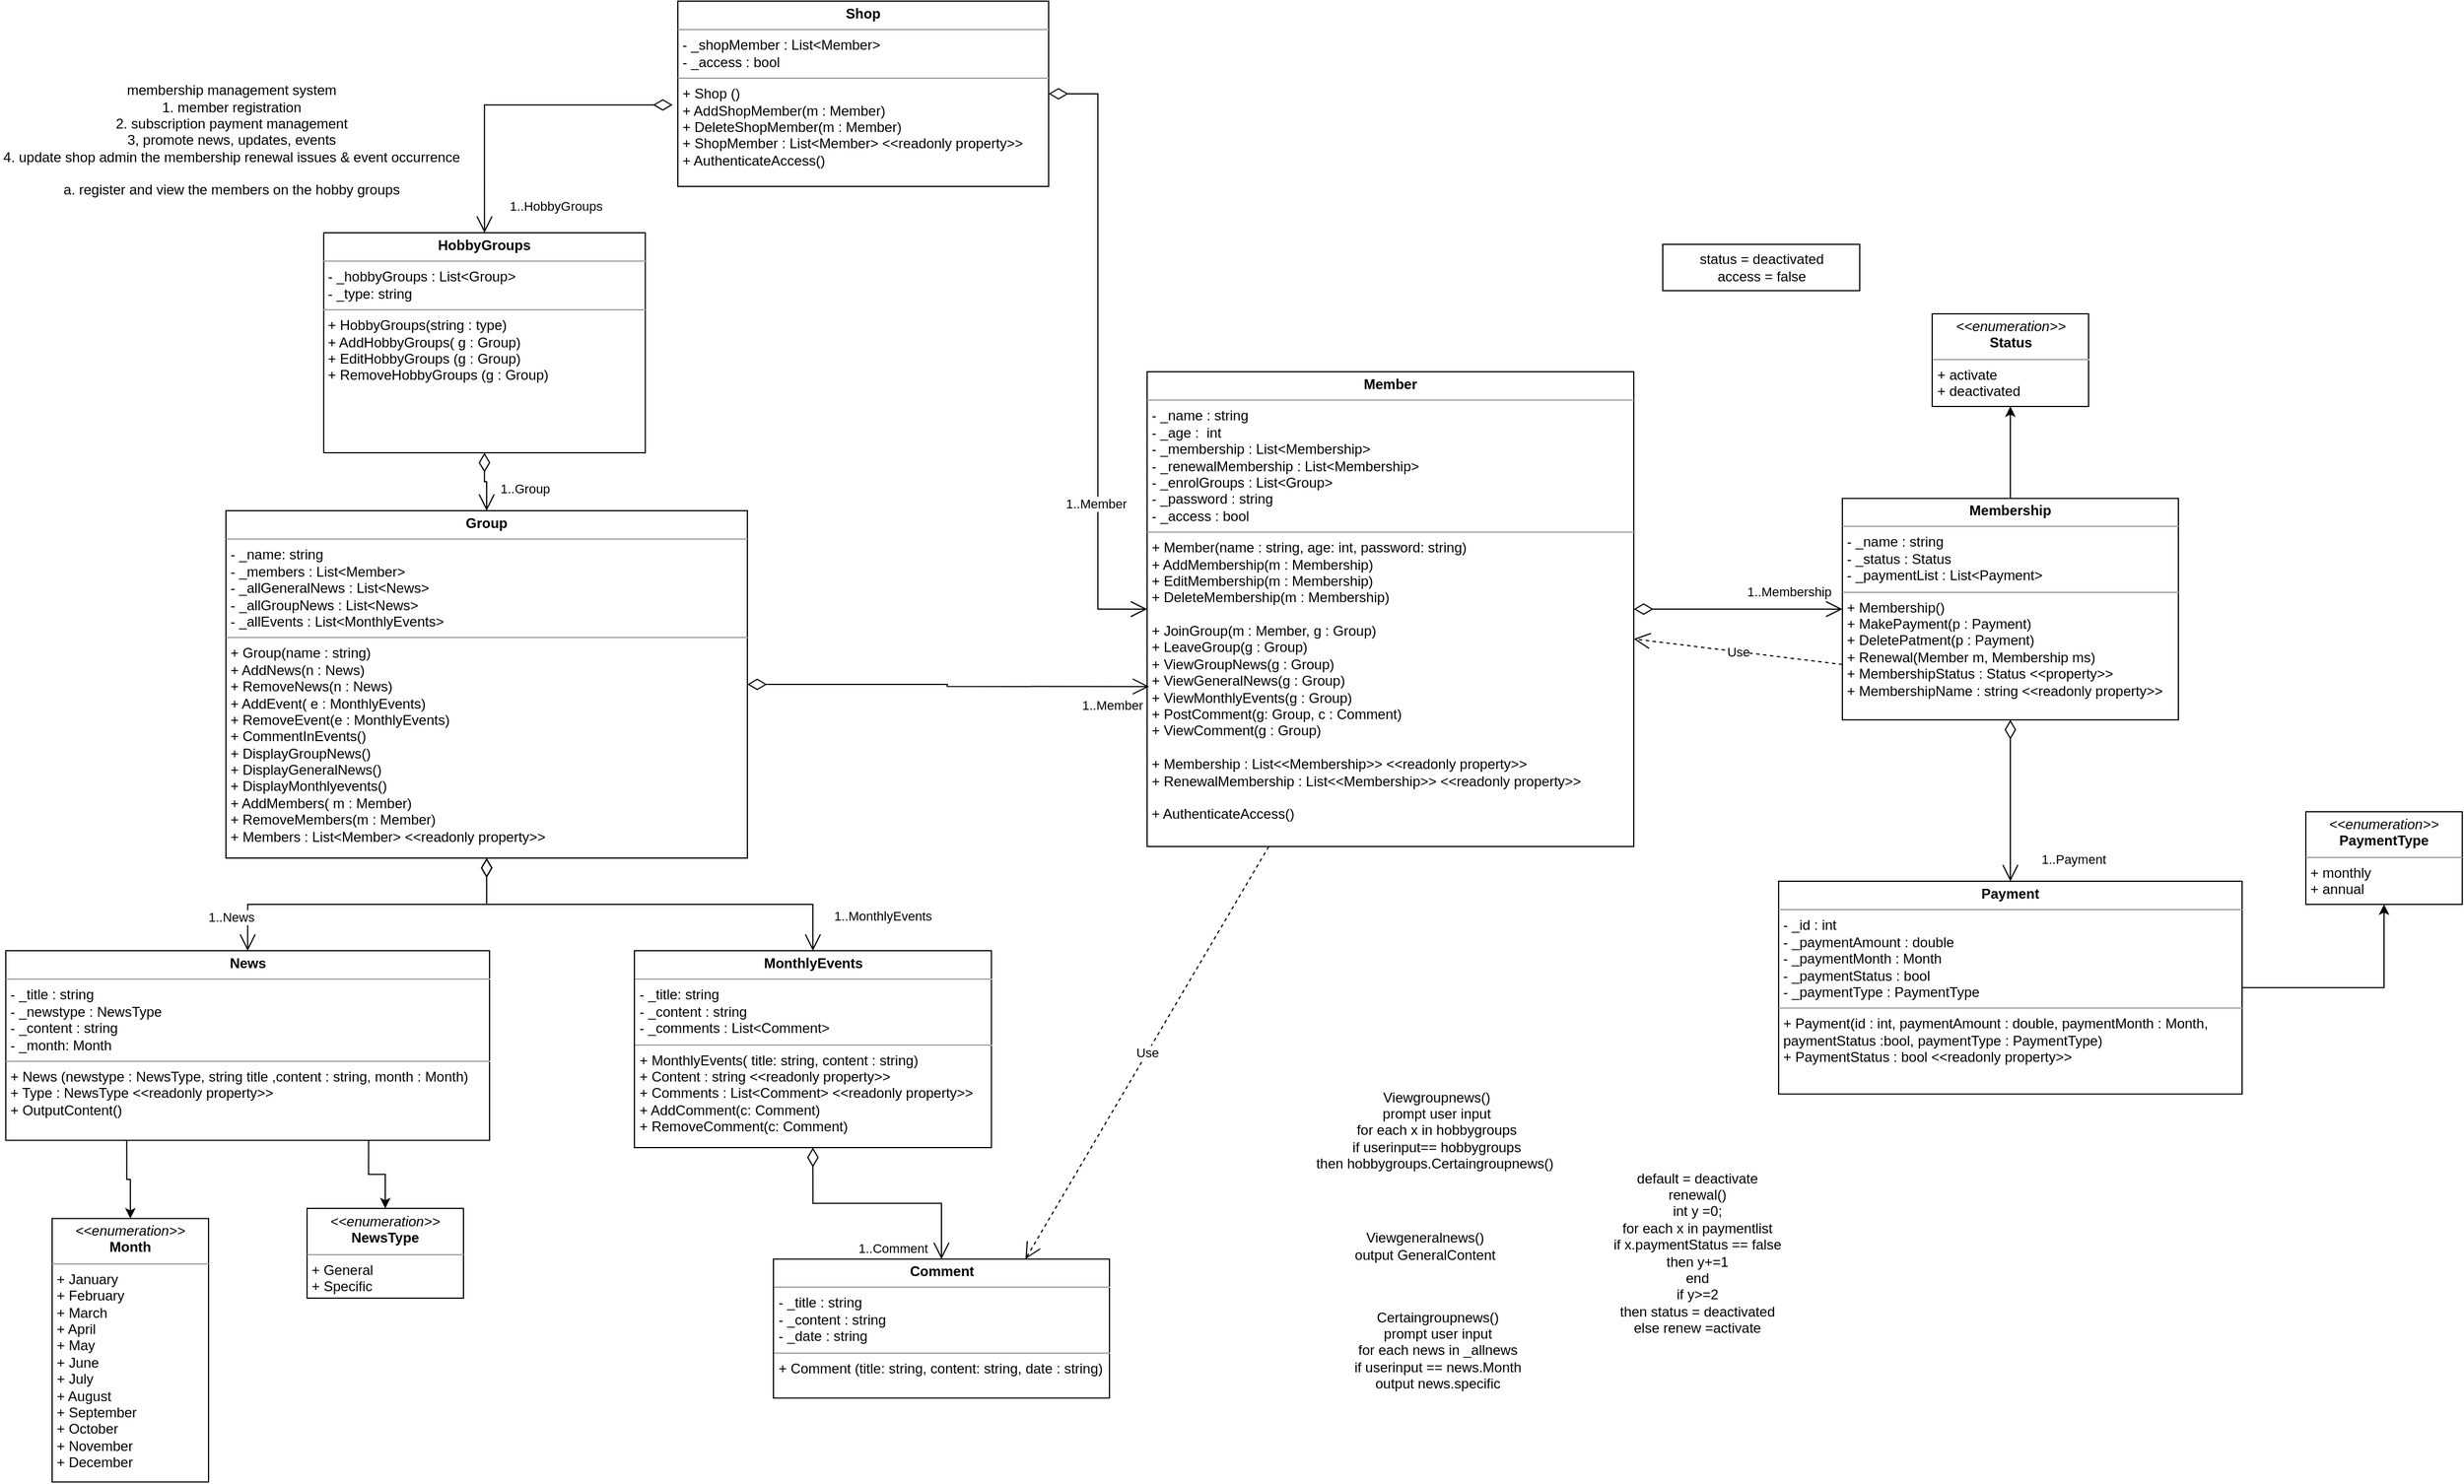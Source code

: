 <mxfile version="15.5.6" type="device"><diagram id="rBWH3AgNxMn95H7yer64" name="Page-1"><mxGraphModel dx="1504" dy="644" grid="1" gridSize="10" guides="1" tooltips="1" connect="1" arrows="1" fold="1" page="1" pageScale="1" pageWidth="850" pageHeight="1100" math="0" shadow="0"><root><mxCell id="0"/><mxCell id="1" parent="0"/><mxCell id="P4EmJS19oI5AWvJ8y8M_-1" value="membership management system&lt;br&gt;1. member registration&lt;br&gt;2. subscription payment management&lt;br&gt;3, promote news, updates, events&lt;br&gt;4. update shop admin the membership renewal issues &amp;amp; event occurrence&lt;br&gt;&lt;br&gt;a. register and view the members on the hobby groups&lt;br&gt;" style="text;html=1;strokeColor=none;fillColor=none;align=center;verticalAlign=middle;whiteSpace=wrap;rounded=0;" parent="1" vertex="1"><mxGeometry x="25" y="350" width="400" height="100" as="geometry"/></mxCell><mxCell id="1OzfhI8IsxFRPcYdNbpT-2" value="&lt;p style=&quot;margin: 0px ; margin-top: 4px ; text-align: center&quot;&gt;&lt;b&gt;HobbyGroups&lt;/b&gt;&lt;/p&gt;&lt;hr size=&quot;1&quot;&gt;&lt;p style=&quot;margin: 0px ; margin-left: 4px&quot;&gt;&lt;span&gt;- _hobbyGroups : List&amp;lt;Group&amp;gt;&lt;br&gt;&lt;/span&gt;&lt;/p&gt;&lt;p style=&quot;margin: 0px ; margin-left: 4px&quot;&gt;- _type: string&lt;/p&gt;&lt;hr size=&quot;1&quot;&gt;&lt;p style=&quot;margin: 0px ; margin-left: 4px&quot;&gt;+ HobbyGroups(string : type)&lt;/p&gt;&lt;p style=&quot;margin: 0px ; margin-left: 4px&quot;&gt;+ AddHobbyGroups( g : Group)&lt;/p&gt;&lt;p style=&quot;margin: 0px ; margin-left: 4px&quot;&gt;+ EditHobbyGroups (g : Group)&lt;/p&gt;&lt;p style=&quot;margin: 0px ; margin-left: 4px&quot;&gt;+ RemoveHobbyGroups (g : Group)&lt;/p&gt;&lt;p style=&quot;margin: 0px ; margin-left: 4px&quot;&gt;&lt;br&gt;&lt;/p&gt;" style="verticalAlign=top;align=left;overflow=fill;fontSize=12;fontFamily=Helvetica;html=1;" parent="1" vertex="1"><mxGeometry x="304.38" y="480" width="277.5" height="190" as="geometry"/></mxCell><mxCell id="mRcRAQkIBREpYQwOKql5-21" style="edgeStyle=orthogonalEdgeStyle;rounded=0;orthogonalLoop=1;jettySize=auto;html=1;entryX=0.5;entryY=1;entryDx=0;entryDy=0;" parent="1" source="1OzfhI8IsxFRPcYdNbpT-4" target="1OzfhI8IsxFRPcYdNbpT-43" edge="1"><mxGeometry relative="1" as="geometry"/></mxCell><mxCell id="1OzfhI8IsxFRPcYdNbpT-4" value="&lt;p style=&quot;margin: 0px ; margin-top: 4px ; text-align: center&quot;&gt;&lt;b&gt;Membership&lt;/b&gt;&lt;/p&gt;&lt;hr size=&quot;1&quot;&gt;&lt;p style=&quot;margin: 0px ; margin-left: 4px&quot;&gt;- _name : string&lt;/p&gt;&lt;p style=&quot;margin: 0px ; margin-left: 4px&quot;&gt;- _status : Status&lt;/p&gt;&lt;p style=&quot;margin: 0px ; margin-left: 4px&quot;&gt;- _paymentList : List&amp;lt;Payment&amp;gt;&lt;/p&gt;&lt;hr size=&quot;1&quot;&gt;&lt;p style=&quot;margin: 0px ; margin-left: 4px&quot;&gt;&lt;span&gt;+ Membership()&lt;/span&gt;&lt;/p&gt;&lt;p style=&quot;margin: 0px ; margin-left: 4px&quot;&gt;&lt;span&gt;+ MakePayment(p : Payment)&lt;/span&gt;&lt;br&gt;&lt;/p&gt;&lt;p style=&quot;margin: 0px ; margin-left: 4px&quot;&gt;+ DeletePatment(p : Payment)&lt;br&gt;+ Renewal(Member m, Membership ms)&lt;/p&gt;&lt;p style=&quot;margin: 0px ; margin-left: 4px&quot;&gt;+ MembershipStatus : Status &amp;lt;&amp;lt;property&amp;gt;&amp;gt;&lt;/p&gt;&lt;p style=&quot;margin: 0px ; margin-left: 4px&quot;&gt;+ MembershipName : string &amp;lt;&amp;lt;readonly property&amp;gt;&amp;gt;&lt;/p&gt;" style="verticalAlign=top;align=left;overflow=fill;fontSize=12;fontFamily=Helvetica;html=1;" parent="1" vertex="1"><mxGeometry x="1615" y="709.38" width="290" height="191.25" as="geometry"/></mxCell><mxCell id="1OzfhI8IsxFRPcYdNbpT-5" value="&lt;p style=&quot;margin: 0px ; margin-top: 4px ; text-align: center&quot;&gt;&lt;b&gt;Member&lt;/b&gt;&lt;/p&gt;&lt;hr size=&quot;1&quot;&gt;&lt;p style=&quot;margin: 0px ; margin-left: 4px&quot;&gt;- _name : string&amp;nbsp;&lt;/p&gt;&lt;p style=&quot;margin: 0px ; margin-left: 4px&quot;&gt;- _age :&amp;nbsp; int&lt;/p&gt;&lt;p style=&quot;margin: 0px ; margin-left: 4px&quot;&gt;- _membership : List&amp;lt;Membership&amp;gt;&lt;br&gt;&lt;/p&gt;&lt;p style=&quot;margin: 0px ; margin-left: 4px&quot;&gt;- _renewalMembership : List&amp;lt;Membership&amp;gt;&lt;/p&gt;&lt;p style=&quot;margin: 0px ; margin-left: 4px&quot;&gt;- _enrolGroups : List&amp;lt;Group&amp;gt;&lt;/p&gt;&lt;p style=&quot;margin: 0px ; margin-left: 4px&quot;&gt;- _password : string&lt;/p&gt;&lt;p style=&quot;margin: 0px ; margin-left: 4px&quot;&gt;- _access : bool&lt;/p&gt;&lt;hr size=&quot;1&quot;&gt;&lt;p style=&quot;margin: 0px ; margin-left: 4px&quot;&gt;+ Member(name : string, age: int, password: string)&lt;/p&gt;&lt;p style=&quot;margin: 0px ; margin-left: 4px&quot;&gt;+ AddMembership(m : Membership)&lt;/p&gt;&lt;p style=&quot;margin: 0px ; margin-left: 4px&quot;&gt;+ EditMembership(m : Membership)&lt;/p&gt;&lt;p style=&quot;margin: 0px ; margin-left: 4px&quot;&gt;+ DeleteMembership(m : Membership)&lt;/p&gt;&lt;p style=&quot;margin: 0px ; margin-left: 4px&quot;&gt;&lt;br&gt;&lt;/p&gt;&lt;p style=&quot;margin: 0px ; margin-left: 4px&quot;&gt;+ JoinGroup(m : Member, g : Group)&lt;/p&gt;&lt;p style=&quot;margin: 0px ; margin-left: 4px&quot;&gt;+ LeaveGroup(g : Group)&lt;/p&gt;&lt;p style=&quot;margin: 0px ; margin-left: 4px&quot;&gt;+ ViewGroupNews(g : Group)&lt;br&gt;&lt;/p&gt;&lt;p style=&quot;margin: 0px 0px 0px 4px&quot;&gt;+ ViewGeneralNews(g : Group)&lt;/p&gt;&lt;p style=&quot;margin: 0px 0px 0px 4px&quot;&gt;+ ViewMonthlyEvents(g : Group)&lt;/p&gt;&lt;p style=&quot;margin: 0px 0px 0px 4px&quot;&gt;+ PostComment(g: Group, c : Comment)&lt;/p&gt;&lt;p style=&quot;margin: 0px 0px 0px 4px&quot;&gt;+ ViewComment(g : Group)&lt;/p&gt;&lt;p style=&quot;margin: 0px 0px 0px 4px&quot;&gt;&lt;br&gt;&lt;/p&gt;&lt;p style=&quot;margin: 0px 0px 0px 4px&quot;&gt;+ Membership : List&amp;lt;&amp;lt;Membership&amp;gt;&amp;gt; &amp;lt;&amp;lt;readonly property&amp;gt;&amp;gt;&lt;/p&gt;&lt;p style=&quot;margin: 0px 0px 0px 4px&quot;&gt;+ RenewalMembership : List&amp;lt;&amp;lt;Membership&amp;gt;&amp;gt; &amp;lt;&amp;lt;readonly property&amp;gt;&amp;gt;&lt;/p&gt;&lt;p style=&quot;margin: 0px 0px 0px 4px&quot;&gt;&lt;br&gt;&lt;/p&gt;&lt;p style=&quot;margin: 0px 0px 0px 4px&quot;&gt;+ AuthenticateAccess()&lt;br&gt;&lt;/p&gt;" style="verticalAlign=top;align=left;overflow=fill;fontSize=12;fontFamily=Helvetica;html=1;" parent="1" vertex="1"><mxGeometry x="1015" y="600" width="420" height="410" as="geometry"/></mxCell><mxCell id="1OzfhI8IsxFRPcYdNbpT-6" value="&lt;p style=&quot;margin: 0px ; margin-top: 4px ; text-align: center&quot;&gt;&lt;b&gt;Shop&lt;/b&gt;&lt;/p&gt;&lt;hr size=&quot;1&quot;&gt;&lt;p style=&quot;margin: 0px ; margin-left: 4px&quot;&gt;&lt;span&gt;- _shopMember : List&amp;lt;Member&amp;gt;&lt;/span&gt;&lt;br&gt;&lt;/p&gt;&lt;p style=&quot;margin: 0px ; margin-left: 4px&quot;&gt;- _access : bool&lt;/p&gt;&lt;hr size=&quot;1&quot;&gt;&lt;p style=&quot;margin: 0px ; margin-left: 4px&quot;&gt;&lt;span&gt;+ Shop ()&lt;/span&gt;&lt;/p&gt;&lt;p style=&quot;margin: 0px 0px 0px 4px&quot;&gt;+ AddShopMember(m : Member)&lt;/p&gt;&lt;p style=&quot;margin: 0px 0px 0px 4px&quot;&gt;&lt;span&gt;+ DeleteShopMember(m : Member)&lt;/span&gt;&lt;/p&gt;&lt;p style=&quot;margin: 0px 0px 0px 4px&quot;&gt;+ ShopMember : List&amp;lt;Member&amp;gt; &amp;lt;&amp;lt;readonly property&amp;gt;&amp;gt;&lt;/p&gt;&lt;p style=&quot;margin: 0px 0px 0px 4px&quot;&gt;+ AuthenticateAccess()&lt;/p&gt;&lt;p style=&quot;margin: 0px 0px 0px 4px&quot;&gt;&lt;br&gt;&lt;/p&gt;" style="verticalAlign=top;align=left;overflow=fill;fontSize=12;fontFamily=Helvetica;html=1;" parent="1" vertex="1"><mxGeometry x="610" y="280" width="320" height="160" as="geometry"/></mxCell><mxCell id="1OzfhI8IsxFRPcYdNbpT-8" value="1..Member" style="endArrow=open;html=1;endSize=12;startArrow=diamondThin;startSize=14;startFill=0;edgeStyle=orthogonalEdgeStyle;align=left;verticalAlign=bottom;rounded=0;entryX=0;entryY=0.5;entryDx=0;entryDy=0;" parent="1" source="1OzfhI8IsxFRPcYdNbpT-6" target="1OzfhI8IsxFRPcYdNbpT-5" edge="1"><mxGeometry x="0.528" y="-30" relative="1" as="geometry"><mxPoint x="860" y="380" as="sourcePoint"/><mxPoint x="1020" y="380" as="targetPoint"/><mxPoint as="offset"/></mxGeometry></mxCell><mxCell id="1OzfhI8IsxFRPcYdNbpT-9" value="1..Membership" style="endArrow=open;html=1;endSize=12;startArrow=diamondThin;startSize=14;startFill=0;edgeStyle=orthogonalEdgeStyle;align=left;verticalAlign=bottom;rounded=0;entryX=0;entryY=0.5;entryDx=0;entryDy=0;" parent="1" source="1OzfhI8IsxFRPcYdNbpT-5" target="1OzfhI8IsxFRPcYdNbpT-4" edge="1"><mxGeometry x="0.061" y="6" relative="1" as="geometry"><mxPoint x="1420" y="720" as="sourcePoint"/><mxPoint x="1750" y="610" as="targetPoint"/><mxPoint as="offset"/></mxGeometry></mxCell><mxCell id="1OzfhI8IsxFRPcYdNbpT-12" value="&lt;p style=&quot;margin: 0px ; margin-top: 4px ; text-align: center&quot;&gt;&lt;b&gt;Comment&lt;/b&gt;&lt;/p&gt;&lt;hr size=&quot;1&quot;&gt;&lt;p style=&quot;margin: 0px ; margin-left: 4px&quot;&gt;&lt;span&gt;- _title : string&lt;/span&gt;&lt;br&gt;&lt;/p&gt;&lt;p style=&quot;margin: 0px 0px 0px 4px&quot;&gt;- _content : string&lt;/p&gt;&lt;p style=&quot;margin: 0px 0px 0px 4px&quot;&gt;- _date : string&lt;/p&gt;&lt;hr size=&quot;1&quot;&gt;&lt;p style=&quot;margin: 0px ; margin-left: 4px&quot;&gt;+ Comment (title: string, content: string, date : string)&lt;/p&gt;&lt;p style=&quot;margin: 0px ; margin-left: 4px&quot;&gt;&lt;br&gt;&lt;/p&gt;" style="verticalAlign=top;align=left;overflow=fill;fontSize=12;fontFamily=Helvetica;html=1;" parent="1" vertex="1"><mxGeometry x="692.5" y="1366.25" width="290" height="120" as="geometry"/></mxCell><mxCell id="1OzfhI8IsxFRPcYdNbpT-24" value="&lt;p style=&quot;margin: 0px ; margin-top: 4px ; text-align: center&quot;&gt;&lt;b&gt;MonthlyEvents&lt;/b&gt;&lt;/p&gt;&lt;hr size=&quot;1&quot;&gt;&lt;p style=&quot;margin: 0px ; margin-left: 4px&quot;&gt;- _title: string&lt;/p&gt;&lt;p style=&quot;margin: 0px ; margin-left: 4px&quot;&gt;- _content : string&lt;/p&gt;&lt;p style=&quot;margin: 0px ; margin-left: 4px&quot;&gt;- _comments : List&amp;lt;Comment&amp;gt;&lt;/p&gt;&lt;hr size=&quot;1&quot;&gt;&lt;p style=&quot;margin: 0px ; margin-left: 4px&quot;&gt;+ MonthlyEvents( title: string, content : string)&lt;/p&gt;&lt;p style=&quot;margin: 0px ; margin-left: 4px&quot;&gt;+ Content : string &amp;lt;&amp;lt;readonly property&amp;gt;&amp;gt;&lt;/p&gt;&lt;p style=&quot;margin: 0px ; margin-left: 4px&quot;&gt;+ Comments : List&amp;lt;Comment&amp;gt; &amp;lt;&amp;lt;readonly property&amp;gt;&amp;gt;&lt;/p&gt;&lt;p style=&quot;margin: 0px 0px 0px 4px&quot;&gt;+ AddComment(c: Comment)&lt;/p&gt;&lt;p style=&quot;margin: 0px 0px 0px 4px&quot;&gt;+ RemoveComment(c: Comment)&lt;/p&gt;" style="verticalAlign=top;align=left;overflow=fill;fontSize=12;fontFamily=Helvetica;html=1;" parent="1" vertex="1"><mxGeometry x="572.5" y="1100" width="308.12" height="170" as="geometry"/></mxCell><mxCell id="1OzfhI8IsxFRPcYdNbpT-38" value="&lt;p style=&quot;margin: 0px ; margin-top: 4px ; text-align: center&quot;&gt;&lt;i&gt;&amp;lt;&amp;lt;enumeration&amp;gt;&amp;gt;&lt;/i&gt;&lt;br&gt;&lt;b&gt;NewsType&lt;/b&gt;&lt;/p&gt;&lt;hr size=&quot;1&quot;&gt;&lt;p style=&quot;margin: 0px ; margin-left: 4px&quot;&gt;+ General&lt;/p&gt;&lt;p style=&quot;margin: 0px ; margin-left: 4px&quot;&gt;+ Specific&lt;/p&gt;" style="verticalAlign=top;align=left;overflow=fill;fontSize=12;fontFamily=Helvetica;html=1;" parent="1" vertex="1"><mxGeometry x="290.0" y="1322.5" width="135" height="77.5" as="geometry"/></mxCell><mxCell id="1OzfhI8IsxFRPcYdNbpT-43" value="&lt;p style=&quot;margin: 0px ; margin-top: 4px ; text-align: center&quot;&gt;&lt;i&gt;&amp;lt;&amp;lt;enumeration&amp;gt;&amp;gt;&lt;/i&gt;&lt;br&gt;&lt;b&gt;Status&lt;/b&gt;&lt;/p&gt;&lt;hr size=&quot;1&quot;&gt;&lt;p style=&quot;margin: 0px ; margin-left: 4px&quot;&gt;+ activate&lt;/p&gt;&lt;p style=&quot;margin: 0px ; margin-left: 4px&quot;&gt;+ deactivated&lt;/p&gt;" style="verticalAlign=top;align=left;overflow=fill;fontSize=12;fontFamily=Helvetica;html=1;" parent="1" vertex="1"><mxGeometry x="1692.5" y="550" width="135" height="80" as="geometry"/></mxCell><mxCell id="1OzfhI8IsxFRPcYdNbpT-49" value="status = deactivated&lt;br&gt;access = false" style="html=1;" parent="1" vertex="1"><mxGeometry x="1460" y="490" width="170" height="40" as="geometry"/></mxCell><mxCell id="1OzfhI8IsxFRPcYdNbpT-54" style="edgeStyle=orthogonalEdgeStyle;rounded=0;orthogonalLoop=1;jettySize=auto;html=1;entryX=0.5;entryY=1;entryDx=0;entryDy=0;" parent="1" source="1OzfhI8IsxFRPcYdNbpT-50" target="1OzfhI8IsxFRPcYdNbpT-53" edge="1"><mxGeometry relative="1" as="geometry"/></mxCell><mxCell id="1OzfhI8IsxFRPcYdNbpT-50" value="&lt;p style=&quot;margin: 0px ; margin-top: 4px ; text-align: center&quot;&gt;&lt;b&gt;Payment&lt;/b&gt;&lt;/p&gt;&lt;hr size=&quot;1&quot;&gt;&lt;p style=&quot;margin: 0px ; margin-left: 4px&quot;&gt;- _id : int&lt;br&gt;&lt;/p&gt;&lt;p style=&quot;margin: 0px ; margin-left: 4px&quot;&gt;- _paymentAmount : double&lt;/p&gt;&lt;p style=&quot;margin: 0px ; margin-left: 4px&quot;&gt;- _paymentMonth : Month&lt;/p&gt;&lt;p style=&quot;margin: 0px ; margin-left: 4px&quot;&gt;- _paymentStatus : bool&lt;/p&gt;&lt;p style=&quot;margin: 0px ; margin-left: 4px&quot;&gt;- _paymentType : PaymentType&lt;/p&gt;&lt;hr size=&quot;1&quot;&gt;&lt;p style=&quot;margin: 0px ; margin-left: 4px&quot;&gt;+ Payment(id : int, paymentAmount : double, paymentMonth : Month,&amp;nbsp;&lt;/p&gt;&lt;p style=&quot;margin: 0px ; margin-left: 4px&quot;&gt;paymentStatus :bool, paymentType : PaymentType)&lt;/p&gt;&lt;p style=&quot;margin: 0px 0px 0px 4px&quot;&gt;+ PaymentStatus : bool &amp;lt;&amp;lt;readonly property&amp;gt;&amp;gt;&lt;/p&gt;&lt;p style=&quot;margin: 0px 0px 0px 4px&quot;&gt;&lt;br&gt;&lt;/p&gt;" style="verticalAlign=top;align=left;overflow=fill;fontSize=12;fontFamily=Helvetica;html=1;" parent="1" vertex="1"><mxGeometry x="1560" y="1040" width="400" height="183.75" as="geometry"/></mxCell><mxCell id="1OzfhI8IsxFRPcYdNbpT-51" value="1..Payment" style="endArrow=open;html=1;endSize=12;startArrow=diamondThin;startSize=14;startFill=0;edgeStyle=orthogonalEdgeStyle;align=left;verticalAlign=bottom;rounded=0;exitX=0.5;exitY=1;exitDx=0;exitDy=0;entryX=0.5;entryY=0;entryDx=0;entryDy=0;" parent="1" source="1OzfhI8IsxFRPcYdNbpT-4" target="1OzfhI8IsxFRPcYdNbpT-50" edge="1"><mxGeometry x="0.855" y="25" relative="1" as="geometry"><mxPoint x="1825" y="575" as="sourcePoint"/><mxPoint x="1985" y="575" as="targetPoint"/><mxPoint as="offset"/></mxGeometry></mxCell><mxCell id="1OzfhI8IsxFRPcYdNbpT-53" value="&lt;p style=&quot;margin: 0px ; margin-top: 4px ; text-align: center&quot;&gt;&lt;i&gt;&amp;lt;&amp;lt;enumeration&amp;gt;&amp;gt;&lt;/i&gt;&lt;br&gt;&lt;b&gt;PaymentType&lt;/b&gt;&lt;/p&gt;&lt;hr size=&quot;1&quot;&gt;&lt;p style=&quot;margin: 0px ; margin-left: 4px&quot;&gt;+ monthly&lt;/p&gt;&lt;p style=&quot;margin: 0px ; margin-left: 4px&quot;&gt;+ annual&lt;/p&gt;&lt;p style=&quot;margin: 0px ; margin-left: 4px&quot;&gt;&lt;br&gt;&lt;/p&gt;" style="verticalAlign=top;align=left;overflow=fill;fontSize=12;fontFamily=Helvetica;html=1;" parent="1" vertex="1"><mxGeometry x="2015" y="980" width="135" height="80" as="geometry"/></mxCell><mxCell id="1OzfhI8IsxFRPcYdNbpT-66" style="edgeStyle=orthogonalEdgeStyle;rounded=0;orthogonalLoop=1;jettySize=auto;html=1;exitX=0.75;exitY=1;exitDx=0;exitDy=0;" parent="1" source="1OzfhI8IsxFRPcYdNbpT-25" target="1OzfhI8IsxFRPcYdNbpT-38" edge="1"><mxGeometry relative="1" as="geometry"/></mxCell><mxCell id="mRcRAQkIBREpYQwOKql5-23" style="edgeStyle=orthogonalEdgeStyle;rounded=0;orthogonalLoop=1;jettySize=auto;html=1;exitX=0.25;exitY=1;exitDx=0;exitDy=0;" parent="1" source="1OzfhI8IsxFRPcYdNbpT-25" target="mRcRAQkIBREpYQwOKql5-16" edge="1"><mxGeometry relative="1" as="geometry"/></mxCell><mxCell id="1OzfhI8IsxFRPcYdNbpT-25" value="&lt;p style=&quot;margin: 0px ; margin-top: 4px ; text-align: center&quot;&gt;&lt;b&gt;News&lt;/b&gt;&lt;/p&gt;&lt;hr size=&quot;1&quot;&gt;&lt;p style=&quot;margin: 0px ; margin-left: 4px&quot;&gt;- _title : string&amp;nbsp;&lt;/p&gt;&lt;p style=&quot;margin: 0px ; margin-left: 4px&quot;&gt;- _newstype : NewsType&lt;br&gt;- _content : string&lt;/p&gt;&lt;p style=&quot;margin: 0px ; margin-left: 4px&quot;&gt;- _month: Month&lt;/p&gt;&lt;hr size=&quot;1&quot;&gt;&lt;p style=&quot;margin: 0px ; margin-left: 4px&quot;&gt;+ News (newstype : NewsType, string title ,content : string, month : Month)&lt;/p&gt;&lt;p style=&quot;margin: 0px ; margin-left: 4px&quot;&gt;+ Type : NewsType &amp;lt;&amp;lt;readonly property&amp;gt;&amp;gt;&lt;/p&gt;&lt;p style=&quot;margin: 0px ; margin-left: 4px&quot;&gt;+ OutputContent()&lt;/p&gt;" style="verticalAlign=top;align=left;overflow=fill;fontSize=12;fontFamily=Helvetica;html=1;" parent="1" vertex="1"><mxGeometry x="30" y="1100" width="417.5" height="163.75" as="geometry"/></mxCell><mxCell id="1OzfhI8IsxFRPcYdNbpT-67" value="&lt;span&gt;Viewgroupnews()&lt;/span&gt;&lt;br&gt;&lt;span&gt;prompt user input&lt;/span&gt;&lt;br&gt;&lt;span&gt;for each x in hobbygroups&lt;/span&gt;&lt;br&gt;&lt;span&gt;if userinput== hobbygroups&lt;/span&gt;&lt;br&gt;&lt;span&gt;then hobbygroups.Certaingroupnews()&amp;nbsp;&lt;/span&gt;" style="text;html=1;strokeColor=none;fillColor=none;align=center;verticalAlign=middle;whiteSpace=wrap;rounded=0;" parent="1" vertex="1"><mxGeometry x="1150" y="1210" width="230" height="90" as="geometry"/></mxCell><mxCell id="1OzfhI8IsxFRPcYdNbpT-68" value="&lt;span&gt;Certaingroupnews()&lt;/span&gt;&lt;br&gt;&lt;span&gt;prompt user input&lt;/span&gt;&lt;br&gt;&lt;span&gt;for each news in _allnews&lt;/span&gt;&lt;br&gt;&lt;span&gt;if userinput == news.Month &lt;br&gt;&lt;/span&gt;&lt;span&gt;output news.specific&lt;/span&gt;" style="text;html=1;strokeColor=none;fillColor=none;align=center;verticalAlign=middle;whiteSpace=wrap;rounded=0;" parent="1" vertex="1"><mxGeometry x="1100" y="1400" width="331.87" height="90" as="geometry"/></mxCell><mxCell id="1OzfhI8IsxFRPcYdNbpT-69" value="1..MonthlyEvents" style="endArrow=open;html=1;endSize=12;startArrow=diamondThin;startSize=14;startFill=0;edgeStyle=orthogonalEdgeStyle;align=left;verticalAlign=bottom;rounded=0;exitX=0.5;exitY=1;exitDx=0;exitDy=0;" parent="1" source="mRcRAQkIBREpYQwOKql5-8" target="1OzfhI8IsxFRPcYdNbpT-24" edge="1"><mxGeometry x="0.883" y="16" relative="1" as="geometry"><mxPoint x="630" y="880" as="sourcePoint"/><mxPoint x="630" y="920" as="targetPoint"/><mxPoint as="offset"/></mxGeometry></mxCell><mxCell id="1OzfhI8IsxFRPcYdNbpT-72" value="1..Comment" style="endArrow=open;html=1;endSize=12;startArrow=diamondThin;startSize=14;startFill=0;edgeStyle=orthogonalEdgeStyle;align=left;verticalAlign=bottom;rounded=0;entryX=0.5;entryY=0;entryDx=0;entryDy=0;exitX=0.5;exitY=1;exitDx=0;exitDy=0;" parent="1" source="1OzfhI8IsxFRPcYdNbpT-24" target="1OzfhI8IsxFRPcYdNbpT-12" edge="1"><mxGeometry x="1" y="-74" relative="1" as="geometry"><mxPoint x="547.74" y="1146.25" as="sourcePoint"/><mxPoint x="523.74" y="1226.25" as="targetPoint"/><mxPoint as="offset"/></mxGeometry></mxCell><mxCell id="1OzfhI8IsxFRPcYdNbpT-78" value="&lt;span&gt;Viewgeneralnews()&lt;/span&gt;&lt;br&gt;output GeneralContent" style="text;html=1;strokeColor=none;fillColor=none;align=center;verticalAlign=middle;whiteSpace=wrap;rounded=0;" parent="1" vertex="1"><mxGeometry x="1140" y="1310" width="230" height="90" as="geometry"/></mxCell><mxCell id="1OzfhI8IsxFRPcYdNbpT-81" value="&lt;span&gt;default = deactivate&lt;/span&gt;&lt;br&gt;&lt;span&gt;renewal()&lt;/span&gt;&lt;br&gt;&lt;span&gt;int y =0;&lt;/span&gt;&lt;br&gt;&lt;span&gt;for each x in paymentlist&lt;/span&gt;&lt;br&gt;&lt;span&gt;if x.paymentStatus == false&lt;/span&gt;&lt;br&gt;&lt;span&gt;then y+=1&lt;/span&gt;&lt;br&gt;&lt;span&gt;end&lt;/span&gt;&lt;br&gt;&lt;span&gt;if y&amp;gt;=2&lt;/span&gt;&lt;br&gt;&lt;span&gt;then status = deactivated&lt;/span&gt;&lt;br&gt;&lt;span&gt;else renew =activate&lt;/span&gt;" style="text;html=1;strokeColor=none;fillColor=none;align=center;verticalAlign=middle;whiteSpace=wrap;rounded=0;" parent="1" vertex="1"><mxGeometry x="1280" y="1316.25" width="420" height="90" as="geometry"/></mxCell><mxCell id="mRcRAQkIBREpYQwOKql5-5" value="1..News" style="endArrow=open;html=1;endSize=12;startArrow=diamondThin;startSize=14;startFill=0;edgeStyle=orthogonalEdgeStyle;align=left;verticalAlign=bottom;rounded=0;exitX=0.5;exitY=1;exitDx=0;exitDy=0;entryX=0.5;entryY=0;entryDx=0;entryDy=0;" parent="1" source="mRcRAQkIBREpYQwOKql5-8" target="1OzfhI8IsxFRPcYdNbpT-25" edge="1"><mxGeometry x="0.861" y="-36" relative="1" as="geometry"><mxPoint x="1227.65" y="1080.0" as="sourcePoint"/><mxPoint x="1043.9" y="1230.0" as="targetPoint"/><mxPoint as="offset"/></mxGeometry></mxCell><mxCell id="mRcRAQkIBREpYQwOKql5-8" value="&lt;p style=&quot;margin: 0px ; margin-top: 4px ; text-align: center&quot;&gt;&lt;b&gt;Group&lt;/b&gt;&lt;/p&gt;&lt;hr size=&quot;1&quot;&gt;&lt;p style=&quot;margin: 0px ; margin-left: 4px&quot;&gt;- _name: string&lt;/p&gt;&lt;p style=&quot;margin: 0px ; margin-left: 4px&quot;&gt;- _members : List&amp;lt;Member&amp;gt;&lt;/p&gt;&lt;p style=&quot;margin: 0px ; margin-left: 4px&quot;&gt;- _allGeneralNews : List&amp;lt;News&amp;gt;&lt;/p&gt;&lt;p style=&quot;margin: 0px ; margin-left: 4px&quot;&gt;- _allGroupNews : List&amp;lt;News&amp;gt;&amp;nbsp;&lt;/p&gt;&lt;p style=&quot;margin: 0px ; margin-left: 4px&quot;&gt;- _allEvents : List&amp;lt;MonthlyEvents&amp;gt;&lt;/p&gt;&lt;hr size=&quot;1&quot;&gt;&lt;p style=&quot;margin: 0px ; margin-left: 4px&quot;&gt;+ Group(name : string)&lt;/p&gt;&lt;p style=&quot;margin: 0px ; margin-left: 4px&quot;&gt;+ AddNews(n : News)&lt;/p&gt;&lt;p style=&quot;margin: 0px ; margin-left: 4px&quot;&gt;+ RemoveNews(n : News)&lt;/p&gt;&lt;p style=&quot;margin: 0px ; margin-left: 4px&quot;&gt;+ AddEvent( e : MonthlyEvents)&lt;/p&gt;&lt;p style=&quot;margin: 0px ; margin-left: 4px&quot;&gt;+ RemoveEvent(e : MonthlyEvents)&lt;/p&gt;&lt;p style=&quot;margin: 0px ; margin-left: 4px&quot;&gt;+ CommentInEvents()&lt;/p&gt;&lt;p style=&quot;margin: 0px ; margin-left: 4px&quot;&gt;+ DisplayGroupNews()&lt;/p&gt;&lt;p style=&quot;margin: 0px 0px 0px 4px&quot;&gt;+ DisplayGeneralNews()&lt;/p&gt;&lt;p style=&quot;margin: 0px ; margin-left: 4px&quot;&gt;+ DisplayMonthlyevents()&lt;/p&gt;&lt;p style=&quot;margin: 0px ; margin-left: 4px&quot;&gt;+ AddMembers( m : Member)&lt;/p&gt;&lt;p style=&quot;margin: 0px ; margin-left: 4px&quot;&gt;+ RemoveMembers(m : Member)&lt;/p&gt;&lt;p style=&quot;margin: 0px ; margin-left: 4px&quot;&gt;+ Members : List&amp;lt;Member&amp;gt; &amp;lt;&amp;lt;readonly property&amp;gt;&amp;gt;&lt;/p&gt;" style="verticalAlign=top;align=left;overflow=fill;fontSize=12;fontFamily=Helvetica;html=1;" parent="1" vertex="1"><mxGeometry x="220" y="720" width="450" height="300" as="geometry"/></mxCell><mxCell id="mRcRAQkIBREpYQwOKql5-13" value="Use" style="endArrow=open;endSize=12;dashed=1;html=1;rounded=0;exitX=0.25;exitY=1;exitDx=0;exitDy=0;entryX=0.75;entryY=0;entryDx=0;entryDy=0;" parent="1" source="1OzfhI8IsxFRPcYdNbpT-5" target="1OzfhI8IsxFRPcYdNbpT-12" edge="1"><mxGeometry width="160" relative="1" as="geometry"><mxPoint x="970" y="810" as="sourcePoint"/><mxPoint x="830" y="1050" as="targetPoint"/></mxGeometry></mxCell><mxCell id="mRcRAQkIBREpYQwOKql5-14" value="1..Group" style="endArrow=open;html=1;endSize=12;startArrow=diamondThin;startSize=14;startFill=0;edgeStyle=orthogonalEdgeStyle;align=left;verticalAlign=bottom;rounded=0;exitX=0.5;exitY=1;exitDx=0;exitDy=0;" parent="1" source="1OzfhI8IsxFRPcYdNbpT-2" target="mRcRAQkIBREpYQwOKql5-8" edge="1"><mxGeometry x="0.636" y="10" relative="1" as="geometry"><mxPoint x="650" y="840" as="sourcePoint"/><mxPoint x="810" y="840" as="targetPoint"/><mxPoint y="-1" as="offset"/></mxGeometry></mxCell><mxCell id="mRcRAQkIBREpYQwOKql5-15" value="1..HobbyGroups" style="endArrow=open;html=1;endSize=12;startArrow=diamondThin;startSize=14;startFill=0;edgeStyle=orthogonalEdgeStyle;align=left;verticalAlign=bottom;rounded=0;entryX=0.5;entryY=0;entryDx=0;entryDy=0;exitX=-0.014;exitY=0.56;exitDx=0;exitDy=0;exitPerimeter=0;" parent="1" source="1OzfhI8IsxFRPcYdNbpT-6" target="1OzfhI8IsxFRPcYdNbpT-2" edge="1"><mxGeometry x="0.894" y="20" relative="1" as="geometry"><mxPoint x="630.0" y="490.63" as="sourcePoint"/><mxPoint x="630.0" y="600.63" as="targetPoint"/><mxPoint as="offset"/></mxGeometry></mxCell><mxCell id="mRcRAQkIBREpYQwOKql5-16" value="&lt;p style=&quot;margin: 0px ; margin-top: 4px ; text-align: center&quot;&gt;&lt;i&gt;&amp;lt;&amp;lt;enumeration&amp;gt;&amp;gt;&lt;/i&gt;&lt;br&gt;&lt;b&gt;Month&lt;/b&gt;&lt;/p&gt;&lt;hr size=&quot;1&quot;&gt;&lt;p style=&quot;margin: 0px ; margin-left: 4px&quot;&gt;+ January&lt;/p&gt;&lt;p style=&quot;margin: 0px ; margin-left: 4px&quot;&gt;+ February&lt;/p&gt;&lt;p style=&quot;margin: 0px ; margin-left: 4px&quot;&gt;+ March&lt;/p&gt;&lt;p style=&quot;margin: 0px ; margin-left: 4px&quot;&gt;+ April&lt;/p&gt;&lt;p style=&quot;margin: 0px ; margin-left: 4px&quot;&gt;+ May&lt;/p&gt;&lt;p style=&quot;margin: 0px ; margin-left: 4px&quot;&gt;+ June&lt;/p&gt;&lt;p style=&quot;margin: 0px ; margin-left: 4px&quot;&gt;+ July&lt;/p&gt;&lt;p style=&quot;margin: 0px ; margin-left: 4px&quot;&gt;+ August&lt;/p&gt;&lt;p style=&quot;margin: 0px ; margin-left: 4px&quot;&gt;+ September&lt;/p&gt;&lt;p style=&quot;margin: 0px ; margin-left: 4px&quot;&gt;+ October&lt;/p&gt;&lt;p style=&quot;margin: 0px ; margin-left: 4px&quot;&gt;+ November&lt;/p&gt;&lt;p style=&quot;margin: 0px ; margin-left: 4px&quot;&gt;+ December&lt;/p&gt;" style="verticalAlign=top;align=left;overflow=fill;fontSize=12;fontFamily=Helvetica;html=1;" parent="1" vertex="1"><mxGeometry x="70" y="1331.25" width="135" height="227.5" as="geometry"/></mxCell><mxCell id="mRcRAQkIBREpYQwOKql5-20" value="1..Member" style="endArrow=open;html=1;endSize=12;startArrow=diamondThin;startSize=14;startFill=0;edgeStyle=orthogonalEdgeStyle;align=left;verticalAlign=bottom;rounded=0;exitX=1;exitY=0.5;exitDx=0;exitDy=0;entryX=0.004;entryY=0.663;entryDx=0;entryDy=0;entryPerimeter=0;" parent="1" source="mRcRAQkIBREpYQwOKql5-8" target="1OzfhI8IsxFRPcYdNbpT-5" edge="1"><mxGeometry x="0.659" y="-25" relative="1" as="geometry"><mxPoint x="650" y="780" as="sourcePoint"/><mxPoint x="810" y="780" as="targetPoint"/><mxPoint as="offset"/></mxGeometry></mxCell><mxCell id="rCBhklVfoWHTMLjvhZu9-1" value="Use" style="endArrow=open;endSize=12;dashed=1;html=1;rounded=0;exitX=0;exitY=0.75;exitDx=0;exitDy=0;" edge="1" parent="1" source="1OzfhI8IsxFRPcYdNbpT-4" target="1OzfhI8IsxFRPcYdNbpT-5"><mxGeometry width="160" relative="1" as="geometry"><mxPoint x="1620" y="920.0" as="sourcePoint"/><mxPoint x="1410" y="1276.25" as="targetPoint"/></mxGeometry></mxCell></root></mxGraphModel></diagram></mxfile>